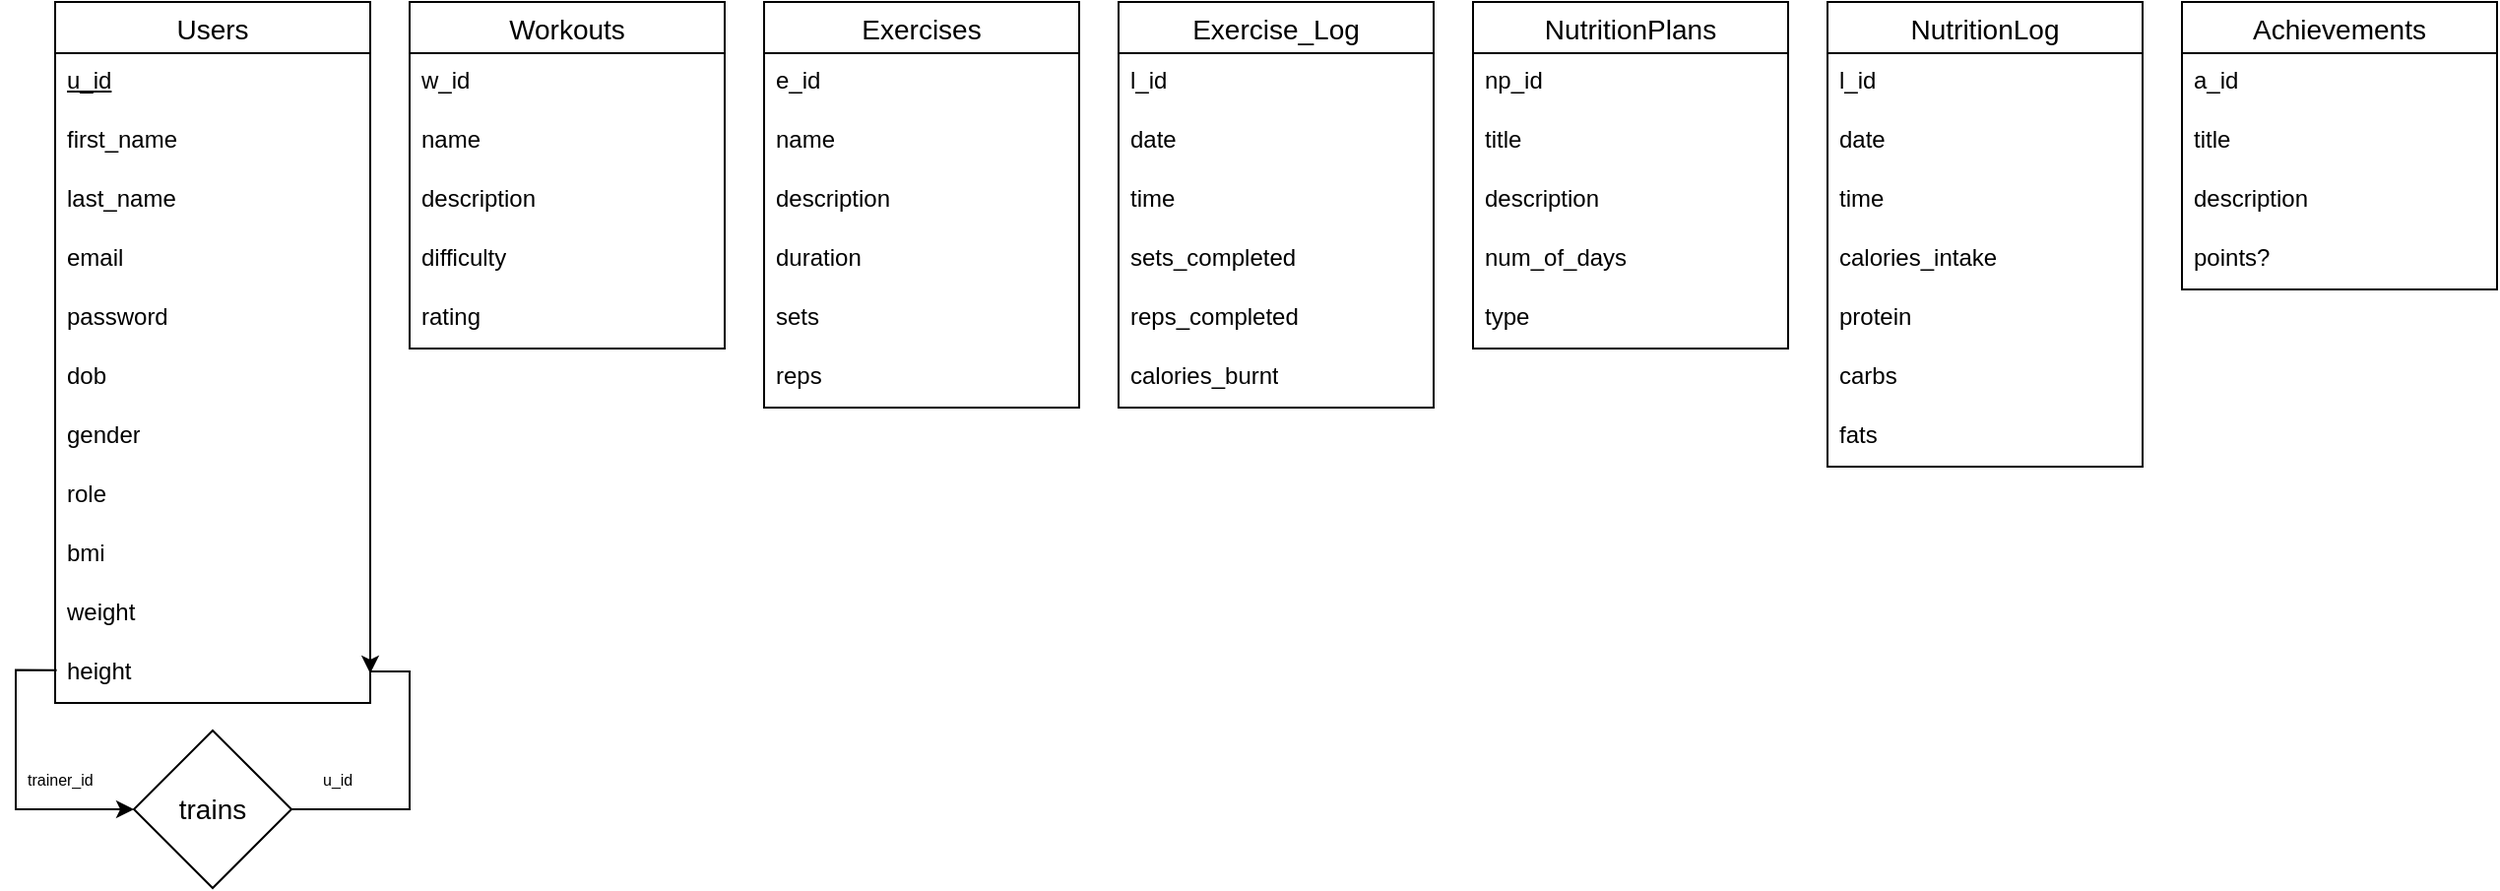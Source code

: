 <mxfile version="23.1.5" type="device">
  <diagram id="R2lEEEUBdFMjLlhIrx00" name="Page-1">
    <mxGraphModel dx="2537" dy="984" grid="1" gridSize="10" guides="1" tooltips="1" connect="1" arrows="1" fold="1" page="1" pageScale="1" pageWidth="850" pageHeight="1100" math="0" shadow="0" extFonts="Permanent Marker^https://fonts.googleapis.com/css?family=Permanent+Marker">
      <root>
        <mxCell id="0" />
        <mxCell id="1" parent="0" />
        <mxCell id="dsEKeWwiXh3vwSFn_Av_-12" value="Workouts" style="swimlane;fontStyle=0;childLayout=stackLayout;horizontal=1;startSize=26;horizontalStack=0;resizeParent=1;resizeParentMax=0;resizeLast=0;collapsible=1;marginBottom=0;align=center;fontSize=14;" vertex="1" parent="1">
          <mxGeometry x="-640" y="10" width="160" height="176" as="geometry" />
        </mxCell>
        <mxCell id="dsEKeWwiXh3vwSFn_Av_-13" value="w_id" style="text;strokeColor=none;fillColor=none;spacingLeft=4;spacingRight=4;overflow=hidden;rotatable=0;points=[[0,0.5],[1,0.5]];portConstraint=eastwest;fontSize=12;whiteSpace=wrap;html=1;" vertex="1" parent="dsEKeWwiXh3vwSFn_Av_-12">
          <mxGeometry y="26" width="160" height="30" as="geometry" />
        </mxCell>
        <mxCell id="dsEKeWwiXh3vwSFn_Av_-14" value="name" style="text;strokeColor=none;fillColor=none;spacingLeft=4;spacingRight=4;overflow=hidden;rotatable=0;points=[[0,0.5],[1,0.5]];portConstraint=eastwest;fontSize=12;whiteSpace=wrap;html=1;" vertex="1" parent="dsEKeWwiXh3vwSFn_Av_-12">
          <mxGeometry y="56" width="160" height="30" as="geometry" />
        </mxCell>
        <mxCell id="dsEKeWwiXh3vwSFn_Av_-15" value="description" style="text;strokeColor=none;fillColor=none;spacingLeft=4;spacingRight=4;overflow=hidden;rotatable=0;points=[[0,0.5],[1,0.5]];portConstraint=eastwest;fontSize=12;whiteSpace=wrap;html=1;" vertex="1" parent="dsEKeWwiXh3vwSFn_Av_-12">
          <mxGeometry y="86" width="160" height="30" as="geometry" />
        </mxCell>
        <mxCell id="dsEKeWwiXh3vwSFn_Av_-17" value="difficulty" style="text;strokeColor=none;fillColor=none;spacingLeft=4;spacingRight=4;overflow=hidden;rotatable=0;points=[[0,0.5],[1,0.5]];portConstraint=eastwest;fontSize=12;whiteSpace=wrap;html=1;" vertex="1" parent="dsEKeWwiXh3vwSFn_Av_-12">
          <mxGeometry y="116" width="160" height="30" as="geometry" />
        </mxCell>
        <mxCell id="dsEKeWwiXh3vwSFn_Av_-18" value="rating" style="text;strokeColor=none;fillColor=none;spacingLeft=4;spacingRight=4;overflow=hidden;rotatable=0;points=[[0,0.5],[1,0.5]];portConstraint=eastwest;fontSize=12;whiteSpace=wrap;html=1;" vertex="1" parent="dsEKeWwiXh3vwSFn_Av_-12">
          <mxGeometry y="146" width="160" height="30" as="geometry" />
        </mxCell>
        <mxCell id="dsEKeWwiXh3vwSFn_Av_-19" value="Exercises" style="swimlane;fontStyle=0;childLayout=stackLayout;horizontal=1;startSize=26;horizontalStack=0;resizeParent=1;resizeParentMax=0;resizeLast=0;collapsible=1;marginBottom=0;align=center;fontSize=14;" vertex="1" parent="1">
          <mxGeometry x="-460" y="10" width="160" height="206" as="geometry" />
        </mxCell>
        <mxCell id="dsEKeWwiXh3vwSFn_Av_-20" value="e_id" style="text;strokeColor=none;fillColor=none;spacingLeft=4;spacingRight=4;overflow=hidden;rotatable=0;points=[[0,0.5],[1,0.5]];portConstraint=eastwest;fontSize=12;whiteSpace=wrap;html=1;" vertex="1" parent="dsEKeWwiXh3vwSFn_Av_-19">
          <mxGeometry y="26" width="160" height="30" as="geometry" />
        </mxCell>
        <mxCell id="dsEKeWwiXh3vwSFn_Av_-22" value="name" style="text;strokeColor=none;fillColor=none;spacingLeft=4;spacingRight=4;overflow=hidden;rotatable=0;points=[[0,0.5],[1,0.5]];portConstraint=eastwest;fontSize=12;whiteSpace=wrap;html=1;" vertex="1" parent="dsEKeWwiXh3vwSFn_Av_-19">
          <mxGeometry y="56" width="160" height="30" as="geometry" />
        </mxCell>
        <mxCell id="dsEKeWwiXh3vwSFn_Av_-23" value="description" style="text;strokeColor=none;fillColor=none;spacingLeft=4;spacingRight=4;overflow=hidden;rotatable=0;points=[[0,0.5],[1,0.5]];portConstraint=eastwest;fontSize=12;whiteSpace=wrap;html=1;" vertex="1" parent="dsEKeWwiXh3vwSFn_Av_-19">
          <mxGeometry y="86" width="160" height="30" as="geometry" />
        </mxCell>
        <mxCell id="dsEKeWwiXh3vwSFn_Av_-24" value="duration" style="text;strokeColor=none;fillColor=none;spacingLeft=4;spacingRight=4;overflow=hidden;rotatable=0;points=[[0,0.5],[1,0.5]];portConstraint=eastwest;fontSize=12;whiteSpace=wrap;html=1;" vertex="1" parent="dsEKeWwiXh3vwSFn_Av_-19">
          <mxGeometry y="116" width="160" height="30" as="geometry" />
        </mxCell>
        <mxCell id="dsEKeWwiXh3vwSFn_Av_-25" value="sets" style="text;strokeColor=none;fillColor=none;spacingLeft=4;spacingRight=4;overflow=hidden;rotatable=0;points=[[0,0.5],[1,0.5]];portConstraint=eastwest;fontSize=12;whiteSpace=wrap;html=1;" vertex="1" parent="dsEKeWwiXh3vwSFn_Av_-19">
          <mxGeometry y="146" width="160" height="30" as="geometry" />
        </mxCell>
        <mxCell id="dsEKeWwiXh3vwSFn_Av_-26" value="reps" style="text;strokeColor=none;fillColor=none;spacingLeft=4;spacingRight=4;overflow=hidden;rotatable=0;points=[[0,0.5],[1,0.5]];portConstraint=eastwest;fontSize=12;whiteSpace=wrap;html=1;" vertex="1" parent="dsEKeWwiXh3vwSFn_Av_-19">
          <mxGeometry y="176" width="160" height="30" as="geometry" />
        </mxCell>
        <mxCell id="dsEKeWwiXh3vwSFn_Av_-27" value="Exercise_Log" style="swimlane;fontStyle=0;childLayout=stackLayout;horizontal=1;startSize=26;horizontalStack=0;resizeParent=1;resizeParentMax=0;resizeLast=0;collapsible=1;marginBottom=0;align=center;fontSize=14;" vertex="1" parent="1">
          <mxGeometry x="-280" y="10" width="160" height="206" as="geometry" />
        </mxCell>
        <mxCell id="dsEKeWwiXh3vwSFn_Av_-28" value="l_id" style="text;strokeColor=none;fillColor=none;spacingLeft=4;spacingRight=4;overflow=hidden;rotatable=0;points=[[0,0.5],[1,0.5]];portConstraint=eastwest;fontSize=12;whiteSpace=wrap;html=1;" vertex="1" parent="dsEKeWwiXh3vwSFn_Av_-27">
          <mxGeometry y="26" width="160" height="30" as="geometry" />
        </mxCell>
        <mxCell id="dsEKeWwiXh3vwSFn_Av_-31" value="date" style="text;strokeColor=none;fillColor=none;spacingLeft=4;spacingRight=4;overflow=hidden;rotatable=0;points=[[0,0.5],[1,0.5]];portConstraint=eastwest;fontSize=12;whiteSpace=wrap;html=1;" vertex="1" parent="dsEKeWwiXh3vwSFn_Av_-27">
          <mxGeometry y="56" width="160" height="30" as="geometry" />
        </mxCell>
        <mxCell id="dsEKeWwiXh3vwSFn_Av_-32" value="time" style="text;strokeColor=none;fillColor=none;spacingLeft=4;spacingRight=4;overflow=hidden;rotatable=0;points=[[0,0.5],[1,0.5]];portConstraint=eastwest;fontSize=12;whiteSpace=wrap;html=1;" vertex="1" parent="dsEKeWwiXh3vwSFn_Av_-27">
          <mxGeometry y="86" width="160" height="30" as="geometry" />
        </mxCell>
        <mxCell id="dsEKeWwiXh3vwSFn_Av_-33" value="sets_completed" style="text;strokeColor=none;fillColor=none;spacingLeft=4;spacingRight=4;overflow=hidden;rotatable=0;points=[[0,0.5],[1,0.5]];portConstraint=eastwest;fontSize=12;whiteSpace=wrap;html=1;" vertex="1" parent="dsEKeWwiXh3vwSFn_Av_-27">
          <mxGeometry y="116" width="160" height="30" as="geometry" />
        </mxCell>
        <mxCell id="dsEKeWwiXh3vwSFn_Av_-34" value="reps_completed" style="text;strokeColor=none;fillColor=none;spacingLeft=4;spacingRight=4;overflow=hidden;rotatable=0;points=[[0,0.5],[1,0.5]];portConstraint=eastwest;fontSize=12;whiteSpace=wrap;html=1;" vertex="1" parent="dsEKeWwiXh3vwSFn_Av_-27">
          <mxGeometry y="146" width="160" height="30" as="geometry" />
        </mxCell>
        <mxCell id="dsEKeWwiXh3vwSFn_Av_-35" value="calories_burnt" style="text;strokeColor=none;fillColor=none;spacingLeft=4;spacingRight=4;overflow=hidden;rotatable=0;points=[[0,0.5],[1,0.5]];portConstraint=eastwest;fontSize=12;whiteSpace=wrap;html=1;" vertex="1" parent="dsEKeWwiXh3vwSFn_Av_-27">
          <mxGeometry y="176" width="160" height="30" as="geometry" />
        </mxCell>
        <mxCell id="dsEKeWwiXh3vwSFn_Av_-36" value="NutritionPlans" style="swimlane;fontStyle=0;childLayout=stackLayout;horizontal=1;startSize=26;horizontalStack=0;resizeParent=1;resizeParentMax=0;resizeLast=0;collapsible=1;marginBottom=0;align=center;fontSize=14;" vertex="1" parent="1">
          <mxGeometry x="-100" y="10" width="160" height="176" as="geometry" />
        </mxCell>
        <mxCell id="dsEKeWwiXh3vwSFn_Av_-37" value="np_id" style="text;strokeColor=none;fillColor=none;spacingLeft=4;spacingRight=4;overflow=hidden;rotatable=0;points=[[0,0.5],[1,0.5]];portConstraint=eastwest;fontSize=12;whiteSpace=wrap;html=1;" vertex="1" parent="dsEKeWwiXh3vwSFn_Av_-36">
          <mxGeometry y="26" width="160" height="30" as="geometry" />
        </mxCell>
        <mxCell id="dsEKeWwiXh3vwSFn_Av_-38" value="title" style="text;strokeColor=none;fillColor=none;spacingLeft=4;spacingRight=4;overflow=hidden;rotatable=0;points=[[0,0.5],[1,0.5]];portConstraint=eastwest;fontSize=12;whiteSpace=wrap;html=1;" vertex="1" parent="dsEKeWwiXh3vwSFn_Av_-36">
          <mxGeometry y="56" width="160" height="30" as="geometry" />
        </mxCell>
        <mxCell id="dsEKeWwiXh3vwSFn_Av_-39" value="description" style="text;strokeColor=none;fillColor=none;spacingLeft=4;spacingRight=4;overflow=hidden;rotatable=0;points=[[0,0.5],[1,0.5]];portConstraint=eastwest;fontSize=12;whiteSpace=wrap;html=1;" vertex="1" parent="dsEKeWwiXh3vwSFn_Av_-36">
          <mxGeometry y="86" width="160" height="30" as="geometry" />
        </mxCell>
        <mxCell id="dsEKeWwiXh3vwSFn_Av_-40" value="num_of_days" style="text;strokeColor=none;fillColor=none;spacingLeft=4;spacingRight=4;overflow=hidden;rotatable=0;points=[[0,0.5],[1,0.5]];portConstraint=eastwest;fontSize=12;whiteSpace=wrap;html=1;" vertex="1" parent="dsEKeWwiXh3vwSFn_Av_-36">
          <mxGeometry y="116" width="160" height="30" as="geometry" />
        </mxCell>
        <mxCell id="dsEKeWwiXh3vwSFn_Av_-41" value="type" style="text;strokeColor=none;fillColor=none;spacingLeft=4;spacingRight=4;overflow=hidden;rotatable=0;points=[[0,0.5],[1,0.5]];portConstraint=eastwest;fontSize=12;whiteSpace=wrap;html=1;" vertex="1" parent="dsEKeWwiXh3vwSFn_Av_-36">
          <mxGeometry y="146" width="160" height="30" as="geometry" />
        </mxCell>
        <mxCell id="dsEKeWwiXh3vwSFn_Av_-42" value="NutritionLog" style="swimlane;fontStyle=0;childLayout=stackLayout;horizontal=1;startSize=26;horizontalStack=0;resizeParent=1;resizeParentMax=0;resizeLast=0;collapsible=1;marginBottom=0;align=center;fontSize=14;" vertex="1" parent="1">
          <mxGeometry x="80" y="10" width="160" height="236" as="geometry" />
        </mxCell>
        <mxCell id="dsEKeWwiXh3vwSFn_Av_-43" value="l_id&lt;div&gt;&lt;br/&gt;&lt;/div&gt;" style="text;strokeColor=none;fillColor=none;spacingLeft=4;spacingRight=4;overflow=hidden;rotatable=0;points=[[0,0.5],[1,0.5]];portConstraint=eastwest;fontSize=12;whiteSpace=wrap;html=1;" vertex="1" parent="dsEKeWwiXh3vwSFn_Av_-42">
          <mxGeometry y="26" width="160" height="30" as="geometry" />
        </mxCell>
        <mxCell id="dsEKeWwiXh3vwSFn_Av_-44" value="date" style="text;strokeColor=none;fillColor=none;spacingLeft=4;spacingRight=4;overflow=hidden;rotatable=0;points=[[0,0.5],[1,0.5]];portConstraint=eastwest;fontSize=12;whiteSpace=wrap;html=1;" vertex="1" parent="dsEKeWwiXh3vwSFn_Av_-42">
          <mxGeometry y="56" width="160" height="30" as="geometry" />
        </mxCell>
        <mxCell id="dsEKeWwiXh3vwSFn_Av_-46" value="time" style="text;strokeColor=none;fillColor=none;spacingLeft=4;spacingRight=4;overflow=hidden;rotatable=0;points=[[0,0.5],[1,0.5]];portConstraint=eastwest;fontSize=12;whiteSpace=wrap;html=1;" vertex="1" parent="dsEKeWwiXh3vwSFn_Av_-42">
          <mxGeometry y="86" width="160" height="30" as="geometry" />
        </mxCell>
        <mxCell id="dsEKeWwiXh3vwSFn_Av_-47" value="calories_intake" style="text;strokeColor=none;fillColor=none;spacingLeft=4;spacingRight=4;overflow=hidden;rotatable=0;points=[[0,0.5],[1,0.5]];portConstraint=eastwest;fontSize=12;whiteSpace=wrap;html=1;" vertex="1" parent="dsEKeWwiXh3vwSFn_Av_-42">
          <mxGeometry y="116" width="160" height="30" as="geometry" />
        </mxCell>
        <mxCell id="dsEKeWwiXh3vwSFn_Av_-48" value="protein" style="text;strokeColor=none;fillColor=none;spacingLeft=4;spacingRight=4;overflow=hidden;rotatable=0;points=[[0,0.5],[1,0.5]];portConstraint=eastwest;fontSize=12;whiteSpace=wrap;html=1;" vertex="1" parent="dsEKeWwiXh3vwSFn_Av_-42">
          <mxGeometry y="146" width="160" height="30" as="geometry" />
        </mxCell>
        <mxCell id="dsEKeWwiXh3vwSFn_Av_-49" value="carbs" style="text;strokeColor=none;fillColor=none;spacingLeft=4;spacingRight=4;overflow=hidden;rotatable=0;points=[[0,0.5],[1,0.5]];portConstraint=eastwest;fontSize=12;whiteSpace=wrap;html=1;" vertex="1" parent="dsEKeWwiXh3vwSFn_Av_-42">
          <mxGeometry y="176" width="160" height="30" as="geometry" />
        </mxCell>
        <mxCell id="dsEKeWwiXh3vwSFn_Av_-50" value="fats" style="text;strokeColor=none;fillColor=none;spacingLeft=4;spacingRight=4;overflow=hidden;rotatable=0;points=[[0,0.5],[1,0.5]];portConstraint=eastwest;fontSize=12;whiteSpace=wrap;html=1;" vertex="1" parent="dsEKeWwiXh3vwSFn_Av_-42">
          <mxGeometry y="206" width="160" height="30" as="geometry" />
        </mxCell>
        <mxCell id="dsEKeWwiXh3vwSFn_Av_-66" value="" style="group" vertex="1" connectable="0" parent="1">
          <mxGeometry x="-840" y="10" width="200" height="450" as="geometry" />
        </mxCell>
        <mxCell id="WO7m2SJGeX4X1nZ1OJgk-1" value="Users" style="swimlane;fontStyle=0;childLayout=stackLayout;horizontal=1;startSize=26;horizontalStack=0;resizeParent=1;resizeParentMax=0;resizeLast=0;collapsible=1;marginBottom=0;align=center;fontSize=14;" parent="dsEKeWwiXh3vwSFn_Av_-66" vertex="1">
          <mxGeometry x="20" width="160" height="356" as="geometry">
            <mxRectangle x="-830" y="156" width="70" height="30" as="alternateBounds" />
          </mxGeometry>
        </mxCell>
        <mxCell id="WO7m2SJGeX4X1nZ1OJgk-2" value="&lt;u&gt;u_id&lt;/u&gt;" style="text;strokeColor=none;fillColor=none;spacingLeft=4;spacingRight=4;overflow=hidden;rotatable=0;points=[[0,0.5],[1,0.5]];portConstraint=eastwest;fontSize=12;whiteSpace=wrap;html=1;" parent="WO7m2SJGeX4X1nZ1OJgk-1" vertex="1">
          <mxGeometry y="26" width="160" height="30" as="geometry" />
        </mxCell>
        <mxCell id="WO7m2SJGeX4X1nZ1OJgk-3" value="first_name" style="text;strokeColor=none;fillColor=none;spacingLeft=4;spacingRight=4;overflow=hidden;rotatable=0;points=[[0,0.5],[1,0.5]];portConstraint=eastwest;fontSize=12;whiteSpace=wrap;html=1;" parent="WO7m2SJGeX4X1nZ1OJgk-1" vertex="1">
          <mxGeometry y="56" width="160" height="30" as="geometry" />
        </mxCell>
        <mxCell id="WO7m2SJGeX4X1nZ1OJgk-4" value="last_name" style="text;strokeColor=none;fillColor=none;spacingLeft=4;spacingRight=4;overflow=hidden;rotatable=0;points=[[0,0.5],[1,0.5]];portConstraint=eastwest;fontSize=12;whiteSpace=wrap;html=1;" parent="WO7m2SJGeX4X1nZ1OJgk-1" vertex="1">
          <mxGeometry y="86" width="160" height="30" as="geometry" />
        </mxCell>
        <mxCell id="dsEKeWwiXh3vwSFn_Av_-4" value="email" style="text;strokeColor=none;fillColor=none;spacingLeft=4;spacingRight=4;overflow=hidden;rotatable=0;points=[[0,0.5],[1,0.5]];portConstraint=eastwest;fontSize=12;whiteSpace=wrap;html=1;" vertex="1" parent="WO7m2SJGeX4X1nZ1OJgk-1">
          <mxGeometry y="116" width="160" height="30" as="geometry" />
        </mxCell>
        <mxCell id="dsEKeWwiXh3vwSFn_Av_-5" value="password" style="text;strokeColor=none;fillColor=none;spacingLeft=4;spacingRight=4;overflow=hidden;rotatable=0;points=[[0,0.5],[1,0.5]];portConstraint=eastwest;fontSize=12;whiteSpace=wrap;html=1;" vertex="1" parent="WO7m2SJGeX4X1nZ1OJgk-1">
          <mxGeometry y="146" width="160" height="30" as="geometry" />
        </mxCell>
        <mxCell id="dsEKeWwiXh3vwSFn_Av_-3" value="dob" style="text;strokeColor=none;fillColor=none;spacingLeft=4;spacingRight=4;overflow=hidden;rotatable=0;points=[[0,0.5],[1,0.5]];portConstraint=eastwest;fontSize=12;whiteSpace=wrap;html=1;" vertex="1" parent="WO7m2SJGeX4X1nZ1OJgk-1">
          <mxGeometry y="176" width="160" height="30" as="geometry" />
        </mxCell>
        <mxCell id="dsEKeWwiXh3vwSFn_Av_-7" value="gender" style="text;strokeColor=none;fillColor=none;spacingLeft=4;spacingRight=4;overflow=hidden;rotatable=0;points=[[0,0.5],[1,0.5]];portConstraint=eastwest;fontSize=12;whiteSpace=wrap;html=1;" vertex="1" parent="WO7m2SJGeX4X1nZ1OJgk-1">
          <mxGeometry y="206" width="160" height="30" as="geometry" />
        </mxCell>
        <mxCell id="dsEKeWwiXh3vwSFn_Av_-8" value="role" style="text;strokeColor=none;fillColor=none;spacingLeft=4;spacingRight=4;overflow=hidden;rotatable=0;points=[[0,0.5],[1,0.5]];portConstraint=eastwest;fontSize=12;whiteSpace=wrap;html=1;" vertex="1" parent="WO7m2SJGeX4X1nZ1OJgk-1">
          <mxGeometry y="236" width="160" height="30" as="geometry" />
        </mxCell>
        <mxCell id="dsEKeWwiXh3vwSFn_Av_-9" value="bmi" style="text;strokeColor=none;fillColor=none;spacingLeft=4;spacingRight=4;overflow=hidden;rotatable=0;points=[[0,0.5],[1,0.5]];portConstraint=eastwest;fontSize=12;whiteSpace=wrap;html=1;" vertex="1" parent="WO7m2SJGeX4X1nZ1OJgk-1">
          <mxGeometry y="266" width="160" height="30" as="geometry" />
        </mxCell>
        <mxCell id="dsEKeWwiXh3vwSFn_Av_-10" value="weight" style="text;strokeColor=none;fillColor=none;spacingLeft=4;spacingRight=4;overflow=hidden;rotatable=0;points=[[0,0.5],[1,0.5]];portConstraint=eastwest;fontSize=12;whiteSpace=wrap;html=1;" vertex="1" parent="WO7m2SJGeX4X1nZ1OJgk-1">
          <mxGeometry y="296" width="160" height="30" as="geometry" />
        </mxCell>
        <mxCell id="dsEKeWwiXh3vwSFn_Av_-11" value="height" style="text;strokeColor=none;fillColor=none;spacingLeft=4;spacingRight=4;overflow=hidden;rotatable=0;points=[[0,0.5],[1,0.5]];portConstraint=eastwest;fontSize=12;whiteSpace=wrap;html=1;" vertex="1" parent="WO7m2SJGeX4X1nZ1OJgk-1">
          <mxGeometry y="326" width="160" height="30" as="geometry" />
        </mxCell>
        <mxCell id="dsEKeWwiXh3vwSFn_Av_-62" value="" style="edgeStyle=orthogonalEdgeStyle;rounded=0;orthogonalLoop=1;jettySize=auto;html=1;entryX=1;entryY=0.5;entryDx=0;entryDy=0;" edge="1" parent="dsEKeWwiXh3vwSFn_Av_-66" source="dsEKeWwiXh3vwSFn_Av_-57" target="dsEKeWwiXh3vwSFn_Av_-11">
          <mxGeometry relative="1" as="geometry">
            <mxPoint x="155" y="270" as="targetPoint" />
            <Array as="points">
              <mxPoint x="200" y="410" />
              <mxPoint x="200" y="340" />
              <mxPoint x="180" y="340" />
            </Array>
          </mxGeometry>
        </mxCell>
        <mxCell id="dsEKeWwiXh3vwSFn_Av_-57" value="trains" style="rhombus;whiteSpace=wrap;html=1;fontSize=14;fontStyle=0;startSize=26;" vertex="1" parent="dsEKeWwiXh3vwSFn_Av_-66">
          <mxGeometry x="60" y="370" width="80" height="80" as="geometry" />
        </mxCell>
        <mxCell id="dsEKeWwiXh3vwSFn_Av_-58" value="" style="edgeStyle=orthogonalEdgeStyle;rounded=0;orthogonalLoop=1;jettySize=auto;html=1;entryX=0;entryY=0.5;entryDx=0;entryDy=0;exitX=0.005;exitY=0.444;exitDx=0;exitDy=0;exitPerimeter=0;" edge="1" parent="dsEKeWwiXh3vwSFn_Av_-66" source="dsEKeWwiXh3vwSFn_Av_-11" target="dsEKeWwiXh3vwSFn_Av_-57">
          <mxGeometry relative="1" as="geometry">
            <Array as="points">
              <mxPoint y="339" />
              <mxPoint y="410" />
            </Array>
          </mxGeometry>
        </mxCell>
        <mxCell id="dsEKeWwiXh3vwSFn_Av_-63" value="&lt;font style=&quot;font-size: 8px;&quot;&gt;trainer_id&lt;/font&gt;" style="text;strokeColor=none;fillColor=none;spacingLeft=4;spacingRight=4;overflow=hidden;rotatable=0;points=[[0,0.5],[1,0.5]];portConstraint=eastwest;fontSize=12;whiteSpace=wrap;html=1;" vertex="1" parent="dsEKeWwiXh3vwSFn_Av_-66">
          <mxGeometry y="380" width="50" height="30" as="geometry" />
        </mxCell>
        <mxCell id="dsEKeWwiXh3vwSFn_Av_-64" value="&lt;font style=&quot;font-size: 8px;&quot;&gt;u_id&lt;/font&gt;" style="text;strokeColor=none;fillColor=none;spacingLeft=4;spacingRight=4;overflow=hidden;rotatable=0;points=[[0,0.5],[1,0.5]];portConstraint=eastwest;fontSize=12;whiteSpace=wrap;html=1;" vertex="1" parent="dsEKeWwiXh3vwSFn_Av_-66">
          <mxGeometry x="150" y="380" width="30" height="30" as="geometry" />
        </mxCell>
        <mxCell id="dsEKeWwiXh3vwSFn_Av_-67" value="Achievements" style="swimlane;fontStyle=0;childLayout=stackLayout;horizontal=1;startSize=26;horizontalStack=0;resizeParent=1;resizeParentMax=0;resizeLast=0;collapsible=1;marginBottom=0;align=center;fontSize=14;" vertex="1" parent="1">
          <mxGeometry x="260" y="10" width="160" height="146" as="geometry" />
        </mxCell>
        <mxCell id="dsEKeWwiXh3vwSFn_Av_-68" value="a_id" style="text;strokeColor=none;fillColor=none;spacingLeft=4;spacingRight=4;overflow=hidden;rotatable=0;points=[[0,0.5],[1,0.5]];portConstraint=eastwest;fontSize=12;whiteSpace=wrap;html=1;" vertex="1" parent="dsEKeWwiXh3vwSFn_Av_-67">
          <mxGeometry y="26" width="160" height="30" as="geometry" />
        </mxCell>
        <mxCell id="dsEKeWwiXh3vwSFn_Av_-71" value="title" style="text;strokeColor=none;fillColor=none;spacingLeft=4;spacingRight=4;overflow=hidden;rotatable=0;points=[[0,0.5],[1,0.5]];portConstraint=eastwest;fontSize=12;whiteSpace=wrap;html=1;" vertex="1" parent="dsEKeWwiXh3vwSFn_Av_-67">
          <mxGeometry y="56" width="160" height="30" as="geometry" />
        </mxCell>
        <mxCell id="dsEKeWwiXh3vwSFn_Av_-72" value="description" style="text;strokeColor=none;fillColor=none;spacingLeft=4;spacingRight=4;overflow=hidden;rotatable=0;points=[[0,0.5],[1,0.5]];portConstraint=eastwest;fontSize=12;whiteSpace=wrap;html=1;" vertex="1" parent="dsEKeWwiXh3vwSFn_Av_-67">
          <mxGeometry y="86" width="160" height="30" as="geometry" />
        </mxCell>
        <mxCell id="dsEKeWwiXh3vwSFn_Av_-73" value="points?" style="text;strokeColor=none;fillColor=none;spacingLeft=4;spacingRight=4;overflow=hidden;rotatable=0;points=[[0,0.5],[1,0.5]];portConstraint=eastwest;fontSize=12;whiteSpace=wrap;html=1;" vertex="1" parent="dsEKeWwiXh3vwSFn_Av_-67">
          <mxGeometry y="116" width="160" height="30" as="geometry" />
        </mxCell>
      </root>
    </mxGraphModel>
  </diagram>
</mxfile>
